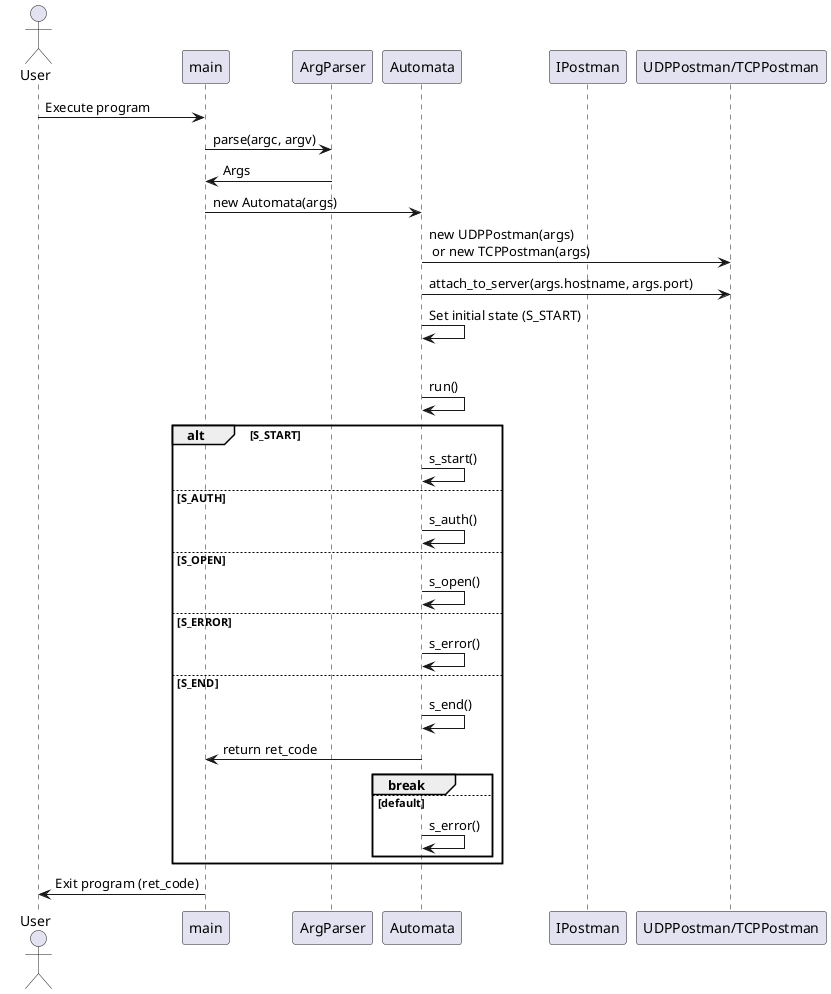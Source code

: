 @startuml main_sequence_diagram
actor User
participant "main" as Main
participant "ArgParser" as ArgParser
participant "Automata" as Automata
participant "IPostman" as IPostman
participant "UDPPostman/TCPPostman" as Postman

User -> Main: Execute program
Main -> ArgParser: parse(argc, argv)
ArgParser -> Main: Args
Main -> Automata: new Automata(args)
Automata -> Postman: new UDPPostman(args)\n or new TCPPostman(args)
Automata -> Postman: attach_to_server(args.hostname, args.port)
Automata -> Automata: Set initial state (S_START)

loop Finite State Machine
    Automata -> Automata: run()
    alt S_START
        Automata -> Automata: s_start()
    else S_AUTH
        Automata -> Automata: s_auth()
    else S_OPEN
        Automata -> Automata: s_open()
    else S_ERROR
        Automata -> Automata: s_error()
    else S_END
        Automata -> Automata: s_end()
        Automata -> Main: return ret_code
        break
    else default
        Automata -> Automata: s_error()
    end
end

Main -> User: Exit program (ret_code)
@enduml
